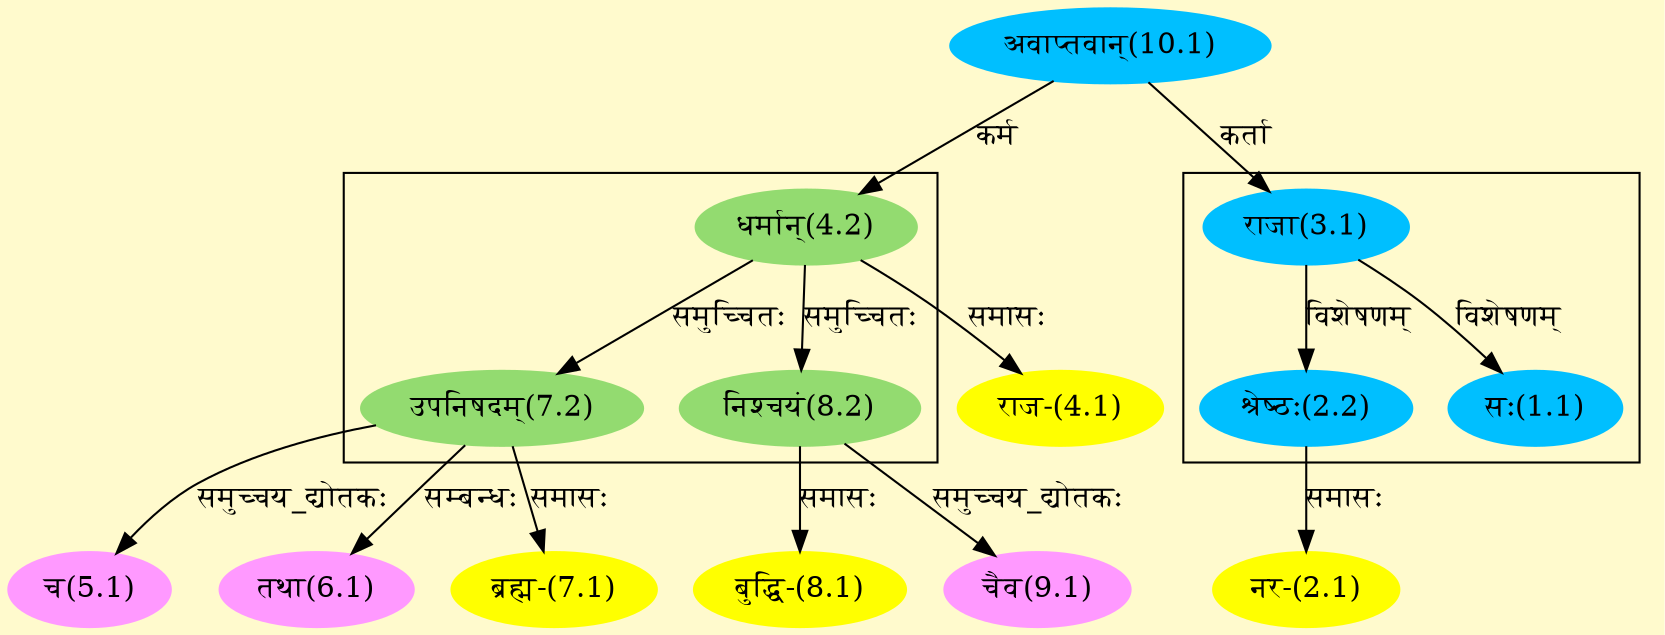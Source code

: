 digraph G{
rankdir=BT;
 compound=true;
 bgcolor="lemonchiffon1";

subgraph cluster_1{
Node1_1 [style=filled, color="#00BFFF" label = "सः(1.1)"]
Node3_1 [style=filled, color="#00BFFF" label = "राजा(3.1)"]
Node2_2 [style=filled, color="#00BFFF" label = "श्रेष्ठः(2.2)"]

}

subgraph cluster_2{
Node7_2 [style=filled, color="#93DB70" label = "उपनिषदम्(7.2)"]
Node4_2 [style=filled, color="#93DB70" label = "धर्मान्(4.2)"]
Node8_2 [style=filled, color="#93DB70" label = "निश्चयं(8.2)"]

}
Node2_1 [style=filled, color="#FFFF00" label = "नर-(2.1)"]
Node2_2 [style=filled, color="#00BFFF" label = "श्रेष्ठः(2.2)"]
Node3_1 [style=filled, color="#00BFFF" label = "राजा(3.1)"]
Node10_1 [style=filled, color="#00BFFF" label = "अवाप्तवान्(10.1)"]
Node4_1 [style=filled, color="#FFFF00" label = "राज-(4.1)"]
Node4_2 [style=filled, color="#93DB70" label = "धर्मान्(4.2)"]
Node5_1 [style=filled, color="#FF99FF" label = "च(5.1)"]
Node7_2 [style=filled, color="#93DB70" label = "उपनिषदम्(7.2)"]
Node6_1 [style=filled, color="#FF99FF" label = "तथा(6.1)"]
Node7_1 [style=filled, color="#FFFF00" label = "ब्रह्म-(7.1)"]
Node8_1 [style=filled, color="#FFFF00" label = "बुद्धि-(8.1)"]
Node8_2 [style=filled, color="#93DB70" label = "निश्चयं(8.2)"]
Node9_1 [style=filled, color="#FF99FF" label = "चैव(9.1)"]
/* Start of Relations section */

Node1_1 -> Node3_1 [  label="विशेषणम्"  dir="back" ]
Node2_1 -> Node2_2 [  label="समासः"  dir="back" ]
Node2_2 -> Node3_1 [  label="विशेषणम्"  dir="back" ]
Node3_1 -> Node10_1 [  label="कर्ता"  dir="back" ]
Node4_1 -> Node4_2 [  label="समासः"  dir="back" ]
Node4_2 -> Node10_1 [  label="कर्म"  dir="back" ]
Node5_1 -> Node7_2 [  label="समुच्चय_द्योतकः"  dir="back" ]
Node6_1 -> Node7_2 [  label="सम्बन्धः"  dir="back" ]
Node7_1 -> Node7_2 [  label="समासः"  dir="back" ]
Node7_2 -> Node4_2 [  label="समुच्चितः"  dir="back" ]
Node8_1 -> Node8_2 [  label="समासः"  dir="back" ]
Node8_2 -> Node4_2 [  label="समुच्चितः"  dir="back" ]
Node9_1 -> Node8_2 [  label="समुच्चय_द्योतकः"  dir="back" ]
}
